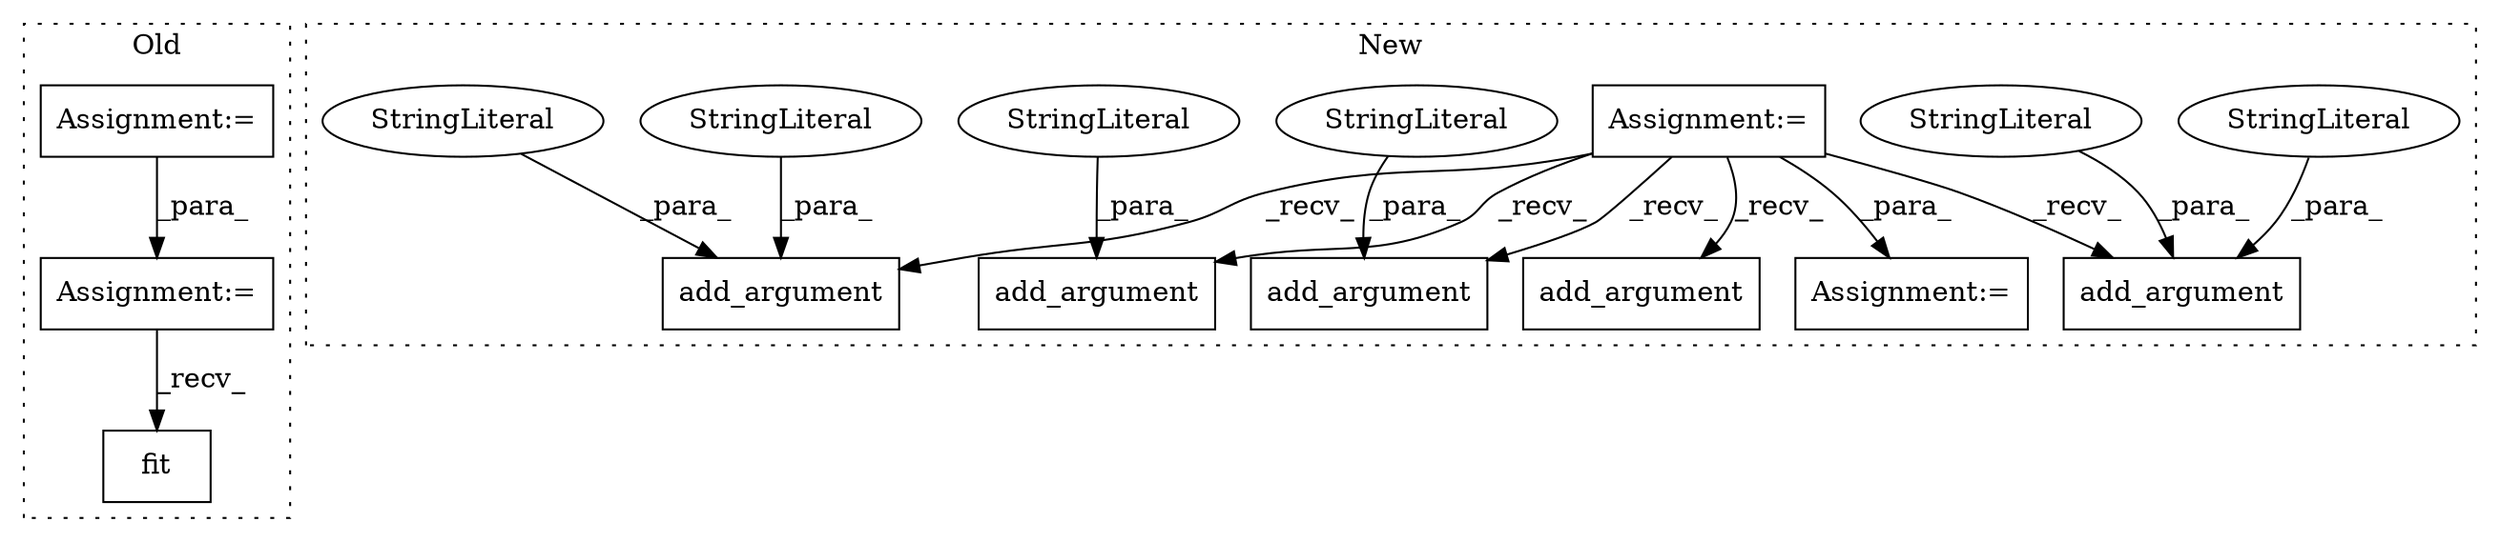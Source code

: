 digraph G {
subgraph cluster0 {
1 [label="fit" a="32" s="800,873" l="4,1" shape="box"];
5 [label="Assignment:=" a="7" s="490" l="1" shape="box"];
15 [label="Assignment:=" a="7" s="762" l="1" shape="box"];
label = "Old";
style="dotted";
}
subgraph cluster1 {
2 [label="add_argument" a="32" s="649,719" l="13,1" shape="box"];
3 [label="StringLiteral" a="45" s="678" l="10" shape="ellipse"];
4 [label="StringLiteral" a="45" s="689" l="30" shape="ellipse"];
6 [label="Assignment:=" a="7" s="225" l="1" shape="box"];
7 [label="add_argument" a="32" s="310,382" l="13,1" shape="box"];
8 [label="StringLiteral" a="45" s="323" l="8" shape="ellipse"];
9 [label="add_argument" a="32" s="579,635" l="13,1" shape="box"];
10 [label="StringLiteral" a="45" s="604" l="6" shape="ellipse"];
11 [label="add_argument" a="32" s="456,507" l="13,1" shape="box"];
12 [label="StringLiteral" a="45" s="339" l="13" shape="ellipse"];
13 [label="add_argument" a="32" s="521,565" l="13,1" shape="box"];
14 [label="StringLiteral" a="45" s="495" l="12" shape="ellipse"];
16 [label="Assignment:=" a="7" s="730" l="1" shape="box"];
label = "New";
style="dotted";
}
3 -> 2 [label="_para_"];
4 -> 2 [label="_para_"];
5 -> 15 [label="_para_"];
6 -> 7 [label="_recv_"];
6 -> 16 [label="_para_"];
6 -> 9 [label="_recv_"];
6 -> 13 [label="_recv_"];
6 -> 2 [label="_recv_"];
6 -> 11 [label="_recv_"];
8 -> 7 [label="_para_"];
10 -> 9 [label="_para_"];
12 -> 7 [label="_para_"];
14 -> 11 [label="_para_"];
15 -> 1 [label="_recv_"];
}